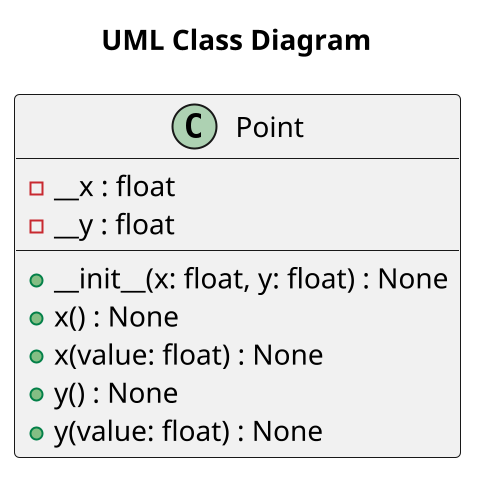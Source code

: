 @startuml
scale 2
title "UML Class Diagram"
class Point {
    -__x : float
    -__y : float

    +__init__(x: float, y: float) : None
	+x() : None
    +x(value: float) : None
	+y() : None
    +y(value: float) : None
}
@enduml